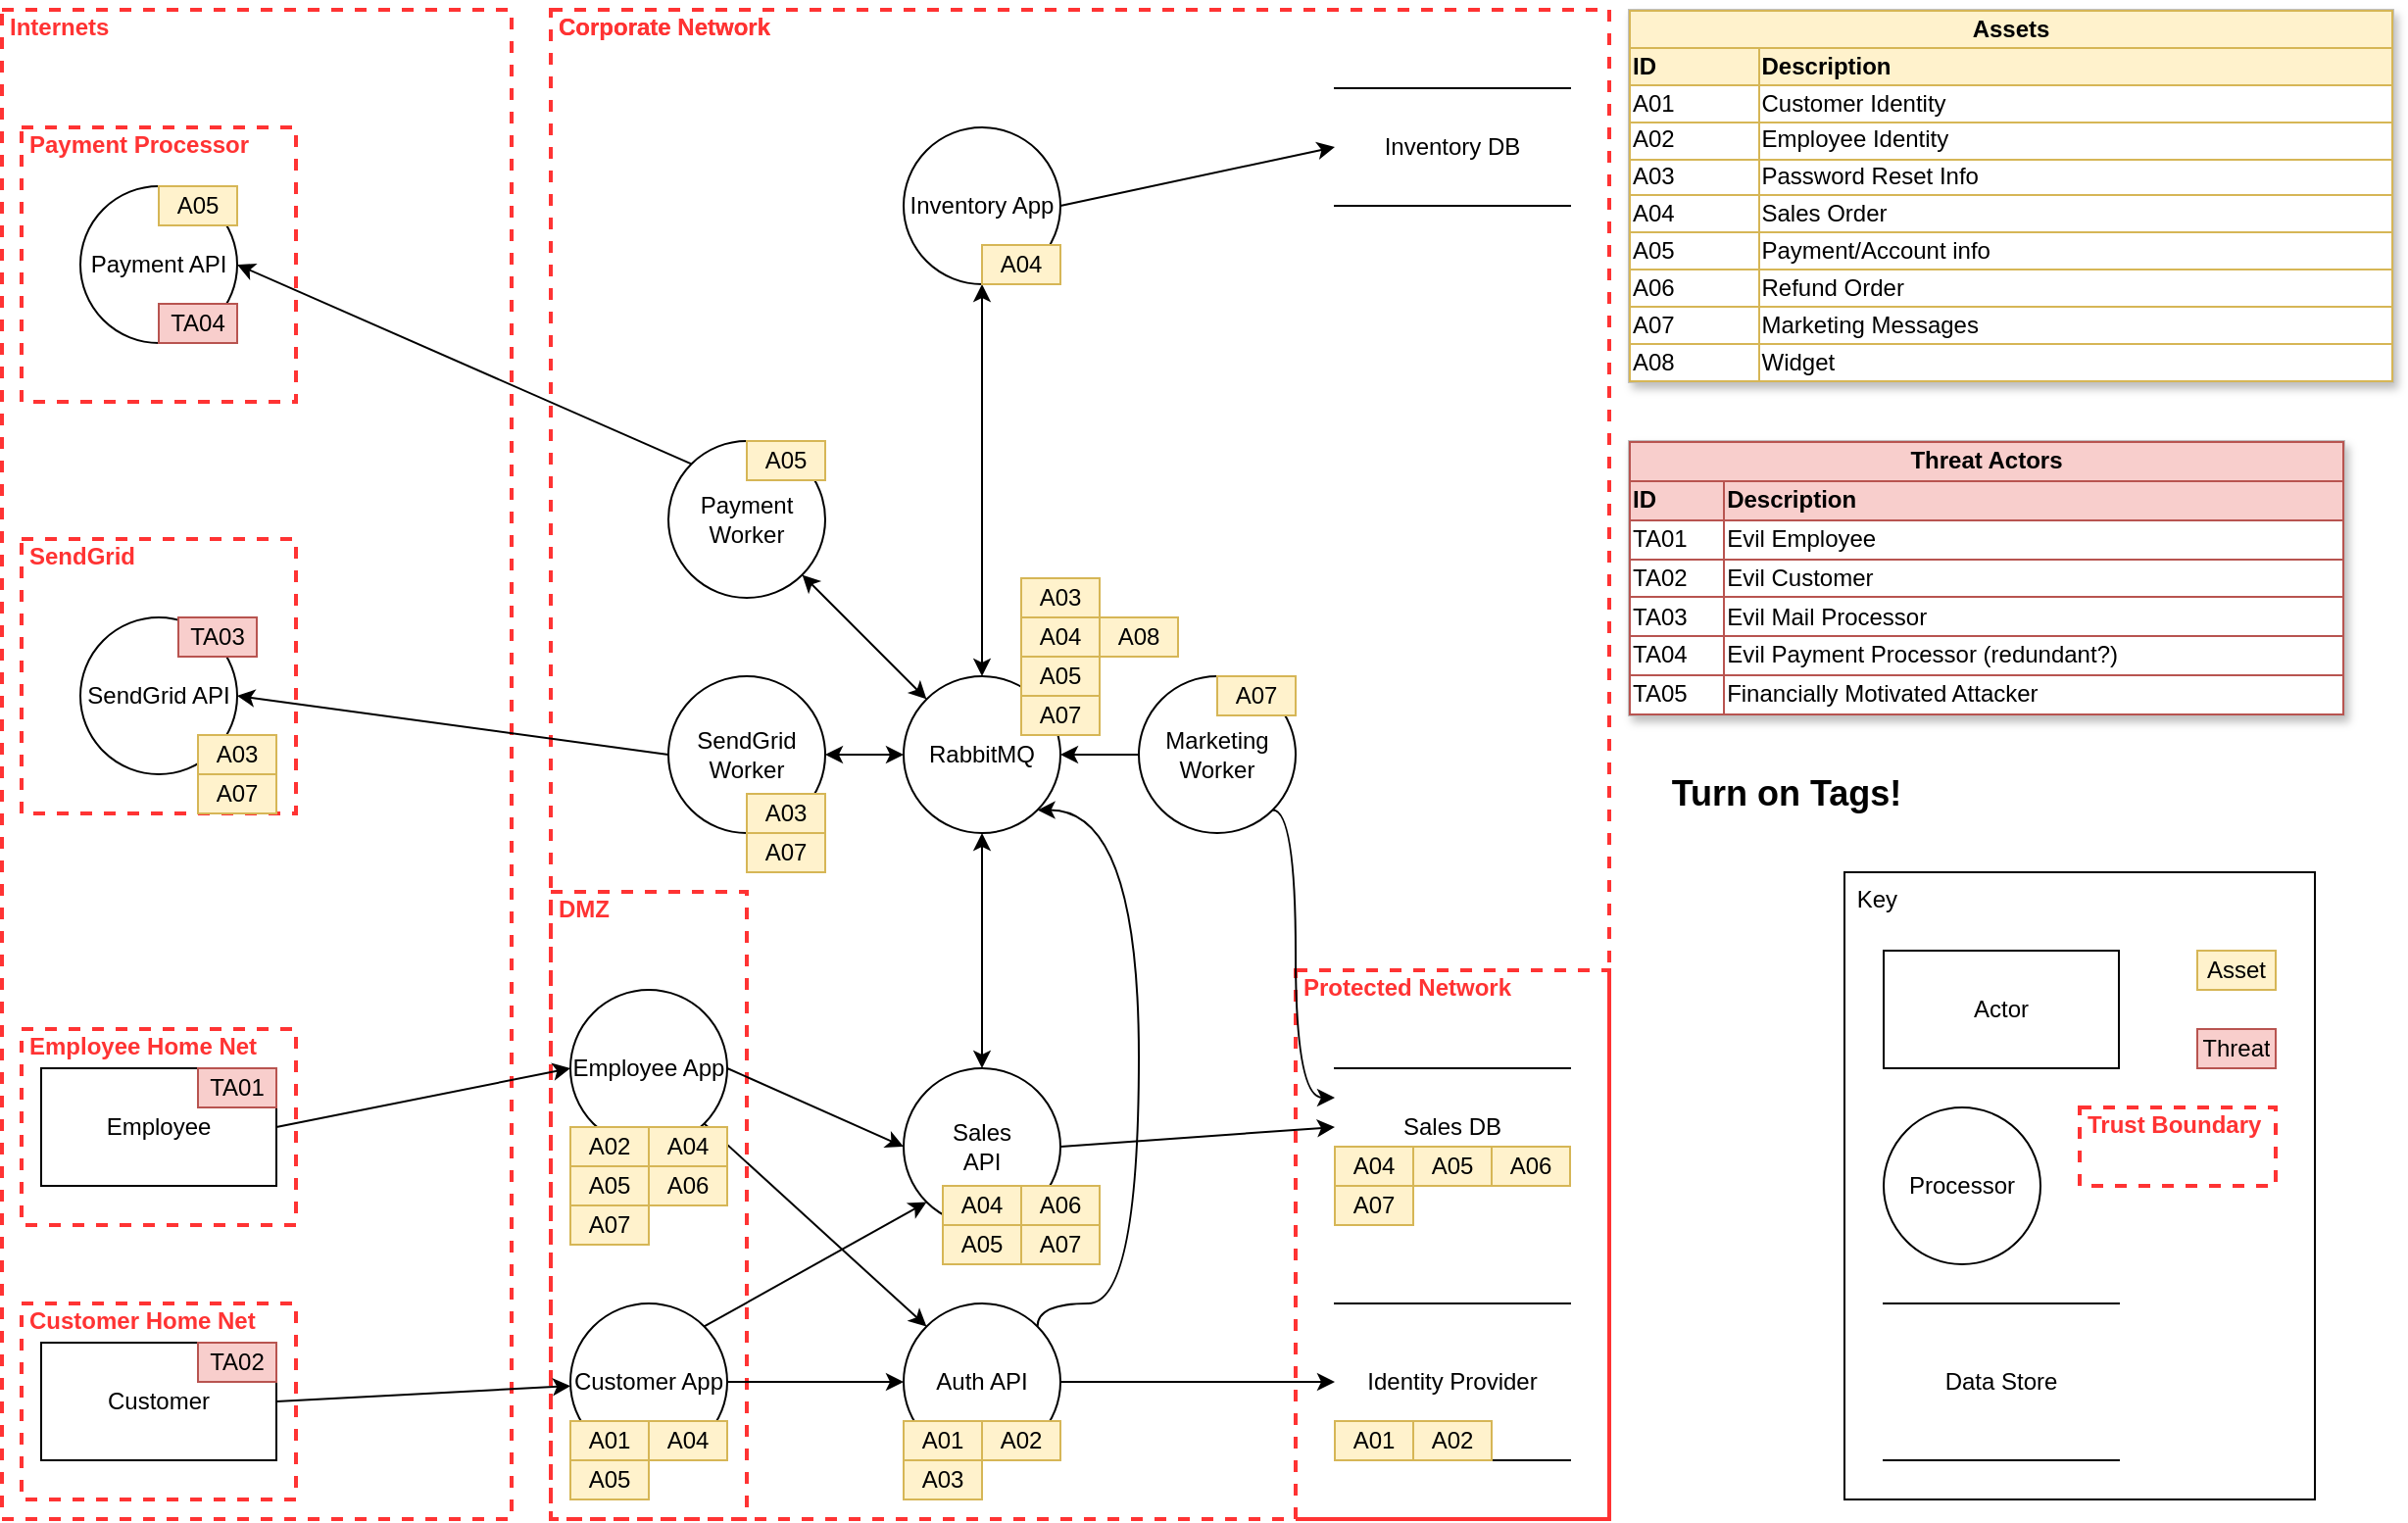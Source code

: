 <mxfile version="20.2.8" type="device" pages="2"><diagram id="2iMyHU_UjlkeTm_Hqdap" name="DataFlowDiagram"><mxGraphModel dx="813" dy="517" grid="1" gridSize="10" guides="1" tooltips="1" connect="1" arrows="1" fold="1" page="1" pageScale="1" pageWidth="1100" pageHeight="850" math="0" shadow="0"><root><mxCell id="0"/><mxCell id="1" parent="0"/><mxCell id="29FTG-y2Nx52EcI8IzxO-7" value="Key" style="verticalLabelPosition=top;verticalAlign=bottom;html=1;shape=mxgraph.basic.rect;fillColor2=none;strokeWidth=1;size=20;indent=0;fontSize=12;spacing=-21;spacingLeft=0;labelPosition=left;align=right;spacingRight=-5;" parent="1" vertex="1"><mxGeometry x="960" y="460" width="240" height="320" as="geometry"/></mxCell><mxCell id="JPh2JnvAwokljo81NZpB-60" value="Corporate Network" style="html=1;fontColor=#FF3333;fontStyle=1;align=left;verticalAlign=top;spacing=0;labelBorderColor=none;fillColor=none;dashed=1;strokeWidth=2;strokeColor=#FF3333;spacingLeft=4;spacingTop=-3;" parent="1" vertex="1"><mxGeometry x="300" y="20" width="540" height="770" as="geometry"/></mxCell><UserObject label="Corporate Network" tags="A07_Marketing" id="JPh2JnvAwokljo81NZpB-12"><mxCell style="html=1;fontColor=#FF3333;fontStyle=1;align=left;verticalAlign=top;spacing=0;labelBorderColor=none;fillColor=none;dashed=1;strokeWidth=2;strokeColor=#FF3333;spacingLeft=4;spacingTop=-3;" parent="1" vertex="1"><mxGeometry x="300" y="20" width="540" height="770" as="geometry"/></mxCell></UserObject><mxCell id="JPh2JnvAwokljo81NZpB-43" value="Protected Network" style="html=1;fontColor=#FF3333;fontStyle=1;align=left;verticalAlign=top;spacing=0;labelBorderColor=none;fillColor=none;dashed=1;strokeWidth=2;strokeColor=#FF3333;spacingLeft=4;spacingTop=-3;" parent="1" vertex="1"><mxGeometry x="680" y="510" width="160" height="280" as="geometry"/></mxCell><UserObject label="Internets" tags="" id="JPh2JnvAwokljo81NZpB-1"><mxCell style="html=1;fontColor=#FF3333;fontStyle=1;align=left;verticalAlign=top;spacing=0;labelBorderColor=none;fillColor=none;dashed=1;strokeWidth=2;strokeColor=#FF3333;spacingLeft=4;spacingTop=-3;" parent="1" vertex="1"><mxGeometry x="20" y="20" width="260" height="770" as="geometry"/></mxCell></UserObject><mxCell id="JPh2JnvAwokljo81NZpB-2" value="Customer Home Net" style="html=1;fontColor=#FF3333;fontStyle=1;align=left;verticalAlign=top;spacing=0;labelBorderColor=none;fillColor=none;dashed=1;strokeWidth=2;strokeColor=#FF3333;spacingLeft=4;spacingTop=-3;" parent="1" vertex="1"><mxGeometry x="30" y="680" width="140" height="100" as="geometry"/></mxCell><UserObject label="Customer" tags="Actors" id="JPh2JnvAwokljo81NZpB-3"><mxCell style="rounded=0;whiteSpace=wrap;html=1;" parent="1" vertex="1"><mxGeometry x="40" y="700" width="120" height="60" as="geometry"/></mxCell></UserObject><mxCell id="JPh2JnvAwokljo81NZpB-4" value="SendGrid" style="html=1;fontColor=#FF3333;fontStyle=1;align=left;verticalAlign=top;spacing=0;labelBorderColor=none;fillColor=none;dashed=1;strokeWidth=2;strokeColor=#FF3333;spacingLeft=4;spacingTop=-3;" parent="1" vertex="1"><mxGeometry x="30" y="290" width="140" height="140" as="geometry"/></mxCell><mxCell id="JPh2JnvAwokljo81NZpB-6" value="&lt;table border=&quot;1&quot; width=&quot;100%&quot; style=&quot;width: 100% ; height: 100% ; border-collapse: collapse ; border: 1px solid #d6b656&quot;&gt;&lt;tbody&gt;&lt;tr style=&quot;background-color: #fff2cc ; color: #000000 ; border: 1px solid #d6b656&quot;&gt;&lt;th align=&quot;center&quot; colspan=&quot;2&quot;&gt;Assets&lt;/th&gt;&lt;/tr&gt;&lt;tr style=&quot;background-color: #fff2cc ; color: #000000 ; border: 1px solid #d6b656&quot;&gt;&lt;th align=&quot;left&quot; style=&quot;border: 1px solid #d6b656&quot;&gt;ID&lt;/th&gt;&lt;th align=&quot;left&quot; style=&quot;border: 1px solid #d6b656&quot;&gt;Description&lt;/th&gt;&lt;/tr&gt;&lt;tr&gt;&lt;td style=&quot;border: 1px solid #d6b656&quot;&gt;A01&lt;/td&gt;&lt;td style=&quot;border: 1px solid #d6b656&quot;&gt;Customer Identity&lt;/td&gt;&lt;/tr&gt;&lt;tr&gt;&lt;td&gt;A02&lt;/td&gt;&lt;td&gt;Employee Identity&lt;/td&gt;&lt;/tr&gt;&lt;tr&gt;&lt;td&gt;A03&lt;/td&gt;&lt;td&gt;Password Reset Info&lt;/td&gt;&lt;/tr&gt;&lt;tr&gt;&lt;td&gt;A04&lt;/td&gt;&lt;td&gt;Sales Order&lt;/td&gt;&lt;/tr&gt;&lt;tr&gt;&lt;td&gt;A05&lt;/td&gt;&lt;td&gt;Payment/Account info&lt;/td&gt;&lt;/tr&gt;&lt;tr&gt;&lt;td&gt;A06&lt;/td&gt;&lt;td&gt;Refund Order&lt;br&gt;&lt;/td&gt;&lt;/tr&gt;&lt;tr&gt;&lt;td&gt;A07&lt;/td&gt;&lt;td&gt;Marketing Messages&lt;/td&gt;&lt;/tr&gt;&lt;tr&gt;&lt;td&gt;A08&lt;/td&gt;&lt;td&gt;Widget&lt;/td&gt;&lt;/tr&gt;&lt;/tbody&gt;&lt;/table&gt;" style="text;html=1;strokeColor=#c0c0c0;fillColor=#ffffff;overflow=fill;rounded=0;shadow=1;labelBackgroundColor=#ffffff;fontColor=#000000;align=left;" parent="1" vertex="1"><mxGeometry x="850" y="20" width="390" height="190" as="geometry"/></mxCell><UserObject label="SendGrid API" tags="Processors A03_PassReset A07_Marketing" id="JPh2JnvAwokljo81NZpB-7"><mxCell style="ellipse;whiteSpace=wrap;html=1;aspect=fixed;" parent="1" vertex="1"><mxGeometry x="60" y="330" width="80" height="80" as="geometry"/></mxCell></UserObject><mxCell id="JPh2JnvAwokljo81NZpB-8" value="Payment Processor" style="html=1;fontColor=#FF3333;fontStyle=1;align=left;verticalAlign=top;spacing=0;labelBorderColor=none;fillColor=none;dashed=1;strokeWidth=2;strokeColor=#FF3333;spacingLeft=4;spacingTop=-3;" parent="1" vertex="1"><mxGeometry x="30" y="80" width="140" height="140" as="geometry"/></mxCell><UserObject label="Payment API" tags="Processors A05_Payment/Account" id="JPh2JnvAwokljo81NZpB-9"><mxCell style="ellipse;whiteSpace=wrap;html=1;aspect=fixed;" parent="1" vertex="1"><mxGeometry x="60" y="110" width="80" height="80" as="geometry"/></mxCell></UserObject><mxCell id="JPh2JnvAwokljo81NZpB-10" value="Employee Home Net" style="html=1;fontColor=#FF3333;fontStyle=1;align=left;verticalAlign=top;spacing=0;labelBorderColor=none;fillColor=none;dashed=1;strokeWidth=2;strokeColor=#FF3333;spacingLeft=4;spacingTop=-3;" parent="1" vertex="1"><mxGeometry x="30" y="540" width="140" height="100" as="geometry"/></mxCell><UserObject label="Employee" tags="Actors" id="JPh2JnvAwokljo81NZpB-11"><mxCell style="rounded=0;whiteSpace=wrap;html=1;" parent="1" vertex="1"><mxGeometry x="40" y="560" width="120" height="60" as="geometry"/></mxCell></UserObject><UserObject label="" tags="Connections" id="JPh2JnvAwokljo81NZpB-53"><mxCell style="rounded=0;orthogonalLoop=1;jettySize=auto;html=1;exitX=1;exitY=0.5;exitDx=0;exitDy=0;entryX=0;entryY=0.5;entryDx=0;entryDy=0;startArrow=none;startFill=0;" parent="1" source="JPh2JnvAwokljo81NZpB-13" target="JPh2JnvAwokljo81NZpB-14" edge="1"><mxGeometry relative="1" as="geometry"/></mxCell></UserObject><UserObject label="Inventory App" tags="Processors A04_SaleOrder" id="JPh2JnvAwokljo81NZpB-13"><mxCell style="ellipse;whiteSpace=wrap;html=1;aspect=fixed;" parent="1" vertex="1"><mxGeometry x="480" y="80" width="80" height="80" as="geometry"/></mxCell></UserObject><UserObject label="Inventory DB" tags="DataStores" id="JPh2JnvAwokljo81NZpB-14"><mxCell style="shape=partialRectangle;whiteSpace=wrap;html=1;left=0;right=0;fillColor=none;" parent="1" vertex="1"><mxGeometry x="700" y="60" width="120" height="60" as="geometry"/></mxCell></UserObject><mxCell id="JPh2JnvAwokljo81NZpB-15" value="DMZ" style="html=1;fontColor=#FF3333;fontStyle=1;align=left;verticalAlign=top;spacing=0;labelBorderColor=none;fillColor=none;dashed=1;strokeWidth=2;strokeColor=#FF3333;spacingLeft=4;spacingTop=-3;" parent="1" vertex="1"><mxGeometry x="300" y="470" width="100" height="320" as="geometry"/></mxCell><UserObject label="Customer App" tags="Processors A01_CustomerID A04_SaleOrder A05_Payment/Account" id="JPh2JnvAwokljo81NZpB-16"><mxCell style="ellipse;whiteSpace=wrap;html=1;aspect=fixed;" parent="1" vertex="1"><mxGeometry x="310" y="680" width="80" height="80" as="geometry"/></mxCell></UserObject><UserObject label="Employee App" tags="Processors A04_SaleOrder A05_Payment/Account A06_Refunds A07_Marketing" id="JPh2JnvAwokljo81NZpB-17"><mxCell style="ellipse;whiteSpace=wrap;html=1;aspect=fixed;" parent="1" vertex="1"><mxGeometry x="310" y="520" width="80" height="80" as="geometry"/></mxCell></UserObject><UserObject label="" tags="Connections" id="JPh2JnvAwokljo81NZpB-49"><mxCell style="rounded=0;orthogonalLoop=1;jettySize=auto;html=1;exitX=1;exitY=0.5;exitDx=0;exitDy=0;entryX=0;entryY=0.5;entryDx=0;entryDy=0;startArrow=none;startFill=0;" parent="1" source="JPh2JnvAwokljo81NZpB-18" target="JPh2JnvAwokljo81NZpB-19" edge="1"><mxGeometry relative="1" as="geometry"/></mxCell></UserObject><UserObject label="Sales&lt;br&gt;API" tags="Processors A04_SaleOrder A05_Payment/Account A06_Refunds A07_Marketing" id="JPh2JnvAwokljo81NZpB-18"><mxCell style="ellipse;whiteSpace=wrap;html=1;aspect=fixed;" parent="1" vertex="1"><mxGeometry x="480" y="560" width="80" height="80" as="geometry"/></mxCell></UserObject><UserObject label="Sales DB" tags="DataStores A04_SaleOrder A05_Payment/Account A06_Refunds A07_Marketing" id="JPh2JnvAwokljo81NZpB-19"><mxCell style="shape=partialRectangle;whiteSpace=wrap;html=1;left=0;right=0;fillColor=none;" parent="1" vertex="1"><mxGeometry x="700" y="560" width="120" height="60" as="geometry"/></mxCell></UserObject><UserObject label="RabbitMQ" tags="Processors A03_PassReset A04_SaleOrder A05_Payment/Account A07_Marketing A08_Widget" id="JPh2JnvAwokljo81NZpB-20"><mxCell style="ellipse;whiteSpace=wrap;html=1;aspect=fixed;" parent="1" vertex="1"><mxGeometry x="480" y="360" width="80" height="80" as="geometry"/></mxCell></UserObject><UserObject label="" tags="Connections" id="JPh2JnvAwokljo81NZpB-21"><mxCell style="endArrow=classic;html=1;fontColor=#FF3333;rounded=0;exitX=1;exitY=0.5;exitDx=0;exitDy=0;entryX=0;entryY=0.5;entryDx=0;entryDy=0;" parent="1" source="JPh2JnvAwokljo81NZpB-11" target="JPh2JnvAwokljo81NZpB-17" edge="1"><mxGeometry width="50" height="50" relative="1" as="geometry"><mxPoint x="190" y="620" as="sourcePoint"/><mxPoint x="240" y="570" as="targetPoint"/></mxGeometry></mxCell></UserObject><UserObject label="" tags="Connections" id="JPh2JnvAwokljo81NZpB-22"><mxCell style="endArrow=classic;html=1;fontColor=#FF3333;rounded=0;exitX=1;exitY=0.5;exitDx=0;exitDy=0;" parent="1" source="JPh2JnvAwokljo81NZpB-3" target="JPh2JnvAwokljo81NZpB-16" edge="1"><mxGeometry width="50" height="50" relative="1" as="geometry"><mxPoint x="200" y="750" as="sourcePoint"/><mxPoint x="250" y="700" as="targetPoint"/></mxGeometry></mxCell></UserObject><UserObject label="" tags="Connections" id="JPh2JnvAwokljo81NZpB-23"><mxCell style="endArrow=classic;html=1;fontColor=#FF3333;rounded=0;exitX=1;exitY=0;exitDx=0;exitDy=0;entryX=0;entryY=1;entryDx=0;entryDy=0;" parent="1" source="JPh2JnvAwokljo81NZpB-16" target="JPh2JnvAwokljo81NZpB-18" edge="1"><mxGeometry width="50" height="50" relative="1" as="geometry"><mxPoint x="440" y="750" as="sourcePoint"/><mxPoint x="490" y="700" as="targetPoint"/></mxGeometry></mxCell></UserObject><UserObject label="" tags="Connections" id="JPh2JnvAwokljo81NZpB-24"><mxCell style="endArrow=classic;html=1;fontColor=#FF3333;rounded=0;exitX=1;exitY=0.5;exitDx=0;exitDy=0;entryX=0;entryY=0.5;entryDx=0;entryDy=0;" parent="1" source="JPh2JnvAwokljo81NZpB-17" target="JPh2JnvAwokljo81NZpB-18" edge="1"><mxGeometry width="50" height="50" relative="1" as="geometry"><mxPoint x="420" y="620" as="sourcePoint"/><mxPoint x="470" y="570" as="targetPoint"/></mxGeometry></mxCell></UserObject><mxCell id="JPh2JnvAwokljo81NZpB-26" value="TA02" style="text;html=1;strokeColor=#b85450;fillColor=#f8cecc;align=center;verticalAlign=middle;whiteSpace=wrap;overflow=hidden;" parent="1" vertex="1"><mxGeometry x="120" y="700" width="40" height="20" as="geometry"/></mxCell><UserObject label="SendGrid Worker" tags="Processors A03_PassReset A07_Marketing" id="JPh2JnvAwokljo81NZpB-27"><mxCell style="ellipse;whiteSpace=wrap;html=1;aspect=fixed;" parent="1" vertex="1"><mxGeometry x="360" y="360" width="80" height="80" as="geometry"/></mxCell></UserObject><UserObject label="Payment Worker" tags="Processors A05_Payment/Account" id="JPh2JnvAwokljo81NZpB-28"><mxCell style="ellipse;whiteSpace=wrap;html=1;aspect=fixed;" parent="1" vertex="1"><mxGeometry x="360" y="240" width="80" height="80" as="geometry"/></mxCell></UserObject><UserObject label="" tags="Connections" id="JPh2JnvAwokljo81NZpB-51"><mxCell style="edgeStyle=orthogonalEdgeStyle;rounded=0;orthogonalLoop=1;jettySize=auto;html=1;exitX=1;exitY=1;exitDx=0;exitDy=0;entryX=0;entryY=0.25;entryDx=0;entryDy=0;startArrow=none;startFill=0;curved=1;" parent="1" source="JPh2JnvAwokljo81NZpB-29" target="JPh2JnvAwokljo81NZpB-19" edge="1"><mxGeometry relative="1" as="geometry"><Array as="points"><mxPoint x="680" y="428"/><mxPoint x="680" y="575"/></Array></mxGeometry></mxCell></UserObject><UserObject label="" tags="Connections" id="JPh2JnvAwokljo81NZpB-52"><mxCell style="edgeStyle=orthogonalEdgeStyle;curved=1;rounded=0;orthogonalLoop=1;jettySize=auto;html=1;exitX=0;exitY=0.5;exitDx=0;exitDy=0;startArrow=none;startFill=0;" parent="1" source="JPh2JnvAwokljo81NZpB-29" target="JPh2JnvAwokljo81NZpB-20" edge="1"><mxGeometry relative="1" as="geometry"/></mxCell></UserObject><UserObject label="Marketing Worker" tags="Processors A07_Marketing" id="JPh2JnvAwokljo81NZpB-29"><mxCell style="ellipse;whiteSpace=wrap;html=1;aspect=fixed;" parent="1" vertex="1"><mxGeometry x="600" y="360" width="80" height="80" as="geometry"/></mxCell></UserObject><UserObject label="" tags="Connections" id="JPh2JnvAwokljo81NZpB-31"><mxCell style="endArrow=classic;startArrow=classic;html=1;fontColor=#FF3333;rounded=0;exitX=0.5;exitY=0;exitDx=0;exitDy=0;entryX=0.5;entryY=1;entryDx=0;entryDy=0;" parent="1" source="JPh2JnvAwokljo81NZpB-18" target="JPh2JnvAwokljo81NZpB-20" edge="1"><mxGeometry width="50" height="50" relative="1" as="geometry"><mxPoint x="670" y="370" as="sourcePoint"/><mxPoint x="720" y="320" as="targetPoint"/></mxGeometry></mxCell></UserObject><UserObject label="" tags="Connections" id="JPh2JnvAwokljo81NZpB-32"><mxCell style="endArrow=classic;startArrow=classic;html=1;fontColor=#FF3333;rounded=0;entryX=0;entryY=0.5;entryDx=0;entryDy=0;exitX=1;exitY=0.5;exitDx=0;exitDy=0;" parent="1" source="JPh2JnvAwokljo81NZpB-27" target="JPh2JnvAwokljo81NZpB-20" edge="1"><mxGeometry width="50" height="50" relative="1" as="geometry"><mxPoint x="650" y="360" as="sourcePoint"/><mxPoint x="700" y="310" as="targetPoint"/></mxGeometry></mxCell></UserObject><UserObject label="" tags="Connections" id="JPh2JnvAwokljo81NZpB-34"><mxCell style="endArrow=classic;startArrow=classic;html=1;fontColor=#FF3333;rounded=0;exitX=0;exitY=0;exitDx=0;exitDy=0;entryX=1;entryY=1;entryDx=0;entryDy=0;" parent="1" source="JPh2JnvAwokljo81NZpB-20" target="JPh2JnvAwokljo81NZpB-28" edge="1"><mxGeometry width="50" height="50" relative="1" as="geometry"><mxPoint x="530" y="330" as="sourcePoint"/><mxPoint x="580" y="280" as="targetPoint"/></mxGeometry></mxCell></UserObject><UserObject label="" tags="Connections" id="JPh2JnvAwokljo81NZpB-35"><mxCell style="endArrow=classic;html=1;fontColor=#FF3333;rounded=0;exitX=0;exitY=0;exitDx=0;exitDy=0;entryX=1;entryY=0.5;entryDx=0;entryDy=0;" parent="1" source="JPh2JnvAwokljo81NZpB-28" target="JPh2JnvAwokljo81NZpB-9" edge="1"><mxGeometry width="50" height="50" relative="1" as="geometry"><mxPoint x="190" y="250" as="sourcePoint"/><mxPoint x="240" y="200" as="targetPoint"/></mxGeometry></mxCell></UserObject><UserObject label="" tags="Connections" id="JPh2JnvAwokljo81NZpB-36"><mxCell style="endArrow=classic;html=1;fontColor=#FF3333;rounded=0;exitX=0;exitY=0.5;exitDx=0;exitDy=0;entryX=1;entryY=0.5;entryDx=0;entryDy=0;" parent="1" source="JPh2JnvAwokljo81NZpB-27" target="JPh2JnvAwokljo81NZpB-7" edge="1"><mxGeometry width="50" height="50" relative="1" as="geometry"><mxPoint x="220" y="350" as="sourcePoint"/><mxPoint x="270" y="300" as="targetPoint"/></mxGeometry></mxCell></UserObject><UserObject label="" tags="Connections" id="JPh2JnvAwokljo81NZpB-47"><mxCell style="edgeStyle=orthogonalEdgeStyle;rounded=0;orthogonalLoop=1;jettySize=auto;html=1;exitX=1;exitY=0.5;exitDx=0;exitDy=0;startArrow=none;startFill=0;" parent="1" source="JPh2JnvAwokljo81NZpB-37" target="JPh2JnvAwokljo81NZpB-39" edge="1"><mxGeometry relative="1" as="geometry"/></mxCell></UserObject><UserObject label="" tags="Connections" id="JPh2JnvAwokljo81NZpB-48"><mxCell style="edgeStyle=orthogonalEdgeStyle;rounded=0;orthogonalLoop=1;jettySize=auto;html=1;exitX=1;exitY=0;exitDx=0;exitDy=0;entryX=1;entryY=1;entryDx=0;entryDy=0;curved=1;" parent="1" source="JPh2JnvAwokljo81NZpB-37" target="JPh2JnvAwokljo81NZpB-20" edge="1"><mxGeometry relative="1" as="geometry"><mxPoint x="600" y="530" as="targetPoint"/><Array as="points"><mxPoint x="548" y="680"/><mxPoint x="600" y="680"/><mxPoint x="600" y="428"/></Array></mxGeometry></mxCell></UserObject><UserObject label="Auth API" tags="Processors A01_CustomerID A03_PassReset" id="JPh2JnvAwokljo81NZpB-37"><mxCell style="ellipse;whiteSpace=wrap;html=1;aspect=fixed;" parent="1" vertex="1"><mxGeometry x="480" y="680" width="80" height="80" as="geometry"/></mxCell></UserObject><UserObject label="Identity Provider" tags="DataStores A01_CustomerID" id="JPh2JnvAwokljo81NZpB-39"><mxCell style="shape=partialRectangle;whiteSpace=wrap;html=1;left=0;right=0;fillColor=none;" parent="1" vertex="1"><mxGeometry x="700" y="680" width="120" height="80" as="geometry"/></mxCell></UserObject><UserObject label="" tags="Connections" id="JPh2JnvAwokljo81NZpB-40"><mxCell style="endArrow=classic;html=1;fontColor=#FF3333;rounded=0;exitX=1;exitY=0.5;exitDx=0;exitDy=0;entryX=0;entryY=0.5;entryDx=0;entryDy=0;" parent="1" source="JPh2JnvAwokljo81NZpB-16" target="JPh2JnvAwokljo81NZpB-37" edge="1"><mxGeometry width="50" height="50" relative="1" as="geometry"><mxPoint x="420" y="760" as="sourcePoint"/><mxPoint x="470" y="710" as="targetPoint"/></mxGeometry></mxCell></UserObject><UserObject label="" tags="Connections" id="JPh2JnvAwokljo81NZpB-42"><mxCell style="endArrow=classic;html=1;fontColor=#FF3333;rounded=0;exitX=1;exitY=1;exitDx=0;exitDy=0;entryX=0;entryY=0;entryDx=0;entryDy=0;" parent="1" source="JPh2JnvAwokljo81NZpB-17" target="JPh2JnvAwokljo81NZpB-37" edge="1"><mxGeometry width="50" height="50" relative="1" as="geometry"><mxPoint x="400" y="730" as="sourcePoint"/><mxPoint x="490" y="730" as="targetPoint"/></mxGeometry></mxCell></UserObject><UserObject label="" tags="Connections" id="JPh2JnvAwokljo81NZpB-44"><mxCell style="endArrow=classic;startArrow=classic;html=1;fontColor=#FF3333;rounded=0;entryX=0.5;entryY=1;entryDx=0;entryDy=0;" parent="1" source="JPh2JnvAwokljo81NZpB-20" target="JPh2JnvAwokljo81NZpB-13" edge="1"><mxGeometry width="50" height="50" relative="1" as="geometry"><mxPoint x="500" y="260" as="sourcePoint"/><mxPoint x="550" y="210" as="targetPoint"/></mxGeometry></mxCell></UserObject><UserObject label="A01" tags="A01_CustomerID" id="JPh2JnvAwokljo81NZpB-92"><mxCell style="text;html=1;strokeColor=#d6b656;fillColor=#fff2cc;align=center;verticalAlign=middle;whiteSpace=wrap;overflow=hidden;" parent="1" vertex="1"><mxGeometry x="310" y="740" width="40" height="20" as="geometry"/></mxCell></UserObject><UserObject label="A01" tags="A01_CustomerID" id="JPh2JnvAwokljo81NZpB-93"><mxCell style="text;html=1;strokeColor=#d6b656;fillColor=#fff2cc;align=center;verticalAlign=middle;whiteSpace=wrap;overflow=hidden;" parent="1" vertex="1"><mxGeometry x="480" y="740" width="40" height="20" as="geometry"/></mxCell></UserObject><UserObject label="A01" tags="A01_CustomerID" id="JPh2JnvAwokljo81NZpB-94"><mxCell style="text;html=1;strokeColor=#d6b656;fillColor=#fff2cc;align=center;verticalAlign=middle;whiteSpace=wrap;overflow=hidden;" parent="1" vertex="1"><mxGeometry x="700" y="740" width="40" height="20" as="geometry"/></mxCell></UserObject><UserObject label="A02" tags="A02_EmployeeID" id="JPh2JnvAwokljo81NZpB-95"><mxCell style="text;html=1;strokeColor=#d6b656;fillColor=#fff2cc;align=center;verticalAlign=middle;whiteSpace=wrap;overflow=hidden;" parent="1" vertex="1"><mxGeometry x="310" y="590" width="40" height="20" as="geometry"/></mxCell></UserObject><UserObject label="A02" tags="A02_EmployeeID" id="JPh2JnvAwokljo81NZpB-96"><mxCell style="text;html=1;strokeColor=#d6b656;fillColor=#fff2cc;align=center;verticalAlign=middle;whiteSpace=wrap;overflow=hidden;" parent="1" vertex="1"><mxGeometry x="520" y="740" width="40" height="20" as="geometry"/></mxCell></UserObject><UserObject label="A02" tags="A02_EmployeeID" id="JPh2JnvAwokljo81NZpB-97"><mxCell style="text;html=1;strokeColor=#d6b656;fillColor=#fff2cc;align=center;verticalAlign=middle;whiteSpace=wrap;overflow=hidden;" parent="1" vertex="1"><mxGeometry x="740" y="740" width="40" height="20" as="geometry"/></mxCell></UserObject><UserObject label="A03" tags="A03_PassReset" id="JPh2JnvAwokljo81NZpB-99"><mxCell style="text;html=1;strokeColor=#d6b656;fillColor=#fff2cc;align=center;verticalAlign=middle;whiteSpace=wrap;overflow=hidden;" parent="1" vertex="1"><mxGeometry x="480" y="760" width="40" height="20" as="geometry"/></mxCell></UserObject><UserObject label="A03" tags="A03_PassReset" id="JPh2JnvAwokljo81NZpB-101"><mxCell style="text;html=1;strokeColor=#d6b656;fillColor=#fff2cc;align=center;verticalAlign=middle;whiteSpace=wrap;overflow=hidden;" parent="1" vertex="1"><mxGeometry x="540" y="310" width="40" height="20" as="geometry"/></mxCell></UserObject><UserObject label="A03" tags="A03_PassReset" id="JPh2JnvAwokljo81NZpB-102"><mxCell style="text;html=1;strokeColor=#d6b656;fillColor=#fff2cc;align=center;verticalAlign=middle;whiteSpace=wrap;overflow=hidden;" parent="1" vertex="1"><mxGeometry x="400" y="420" width="40" height="20" as="geometry"/></mxCell></UserObject><UserObject label="A03" tags="A03_PassReset" id="JPh2JnvAwokljo81NZpB-103"><mxCell style="text;html=1;strokeColor=#d6b656;fillColor=#fff2cc;align=center;verticalAlign=middle;whiteSpace=wrap;overflow=hidden;" parent="1" vertex="1"><mxGeometry x="120" y="390" width="40" height="20" as="geometry"/></mxCell></UserObject><UserObject label="A04" tags="A04_SaleOrder" id="JPh2JnvAwokljo81NZpB-104"><mxCell style="text;html=1;strokeColor=#d6b656;fillColor=#fff2cc;align=center;verticalAlign=middle;whiteSpace=wrap;overflow=hidden;" parent="1" vertex="1"><mxGeometry x="350" y="590" width="40" height="20" as="geometry"/></mxCell></UserObject><UserObject label="A04" tags="A04_SaleOrder" id="JPh2JnvAwokljo81NZpB-105"><mxCell style="text;html=1;strokeColor=#d6b656;fillColor=#fff2cc;align=center;verticalAlign=middle;whiteSpace=wrap;overflow=hidden;" parent="1" vertex="1"><mxGeometry x="350" y="740" width="40" height="20" as="geometry"/></mxCell></UserObject><UserObject label="A04" tags="A04_SaleOrder" id="JPh2JnvAwokljo81NZpB-106"><mxCell style="text;html=1;strokeColor=#d6b656;fillColor=#fff2cc;align=center;verticalAlign=middle;whiteSpace=wrap;overflow=hidden;" parent="1" vertex="1"><mxGeometry x="500" y="620" width="40" height="20" as="geometry"/></mxCell></UserObject><UserObject label="A04" tags="A04_SaleOrder" id="JPh2JnvAwokljo81NZpB-107"><mxCell style="text;html=1;strokeColor=#d6b656;fillColor=#fff2cc;align=center;verticalAlign=middle;whiteSpace=wrap;overflow=hidden;" parent="1" vertex="1"><mxGeometry x="700" y="600" width="40" height="20" as="geometry"/></mxCell></UserObject><UserObject label="A04" tags="A04_SaleOrder" id="JPh2JnvAwokljo81NZpB-108"><mxCell style="text;html=1;strokeColor=#d6b656;fillColor=#fff2cc;align=center;verticalAlign=middle;whiteSpace=wrap;overflow=hidden;" parent="1" vertex="1"><mxGeometry x="540" y="330" width="40" height="20" as="geometry"/></mxCell></UserObject><UserObject label="A04" tags="A04_SaleOrder" id="JPh2JnvAwokljo81NZpB-110"><mxCell style="text;html=1;strokeColor=#d6b656;fillColor=#fff2cc;align=center;verticalAlign=middle;whiteSpace=wrap;overflow=hidden;" parent="1" vertex="1"><mxGeometry x="520" y="140" width="40" height="20" as="geometry"/></mxCell></UserObject><UserObject label="A05" tags="A05_Payment/Account" id="JPh2JnvAwokljo81NZpB-111"><mxCell style="text;html=1;strokeColor=#d6b656;fillColor=#fff2cc;align=center;verticalAlign=middle;whiteSpace=wrap;overflow=hidden;" parent="1" vertex="1"><mxGeometry x="310" y="760" width="40" height="20" as="geometry"/></mxCell></UserObject><UserObject label="A05" tags="A05_Payment/Account" id="JPh2JnvAwokljo81NZpB-112"><mxCell style="text;html=1;strokeColor=#d6b656;fillColor=#fff2cc;align=center;verticalAlign=middle;whiteSpace=wrap;overflow=hidden;" parent="1" vertex="1"><mxGeometry x="310" y="610" width="40" height="20" as="geometry"/></mxCell></UserObject><UserObject label="A05" tags="A05_Payment/Account" id="JPh2JnvAwokljo81NZpB-113"><mxCell style="text;html=1;strokeColor=#d6b656;fillColor=#fff2cc;align=center;verticalAlign=middle;whiteSpace=wrap;overflow=hidden;" parent="1" vertex="1"><mxGeometry x="500" y="640" width="40" height="20" as="geometry"/></mxCell></UserObject><UserObject label="A05" tags="A05_Payment/Account" id="JPh2JnvAwokljo81NZpB-114"><mxCell style="text;html=1;strokeColor=#d6b656;fillColor=#fff2cc;align=center;verticalAlign=middle;whiteSpace=wrap;overflow=hidden;" parent="1" vertex="1"><mxGeometry x="740" y="600" width="40" height="20" as="geometry"/></mxCell></UserObject><UserObject label="A05" tags="A05_Payment/Account" id="JPh2JnvAwokljo81NZpB-115"><mxCell style="text;html=1;strokeColor=#d6b656;fillColor=#fff2cc;align=center;verticalAlign=middle;whiteSpace=wrap;overflow=hidden;" parent="1" vertex="1"><mxGeometry x="540" y="350" width="40" height="20" as="geometry"/></mxCell></UserObject><UserObject label="A05" tags="A05_Payment/Account" id="JPh2JnvAwokljo81NZpB-116"><mxCell style="text;html=1;strokeColor=#d6b656;fillColor=#fff2cc;align=center;verticalAlign=middle;whiteSpace=wrap;overflow=hidden;" parent="1" vertex="1"><mxGeometry x="400" y="240" width="40" height="20" as="geometry"/></mxCell></UserObject><UserObject label="A05" tags="A05_Payment/Account" id="JPh2JnvAwokljo81NZpB-117"><mxCell style="text;html=1;strokeColor=#d6b656;fillColor=#fff2cc;align=center;verticalAlign=middle;whiteSpace=wrap;overflow=hidden;" parent="1" vertex="1"><mxGeometry x="100" y="110" width="40" height="20" as="geometry"/></mxCell></UserObject><UserObject label="A06" tags="A06_Refunds" id="JPh2JnvAwokljo81NZpB-118"><mxCell style="text;html=1;strokeColor=#d6b656;fillColor=#fff2cc;align=center;verticalAlign=middle;whiteSpace=wrap;overflow=hidden;" parent="1" vertex="1"><mxGeometry x="350" y="610" width="40" height="20" as="geometry"/></mxCell></UserObject><UserObject label="A06" tags="A06_Refunds" id="JPh2JnvAwokljo81NZpB-120"><mxCell style="text;html=1;strokeColor=#d6b656;fillColor=#fff2cc;align=center;verticalAlign=middle;whiteSpace=wrap;overflow=hidden;" parent="1" vertex="1"><mxGeometry x="540" y="620" width="40" height="20" as="geometry"/></mxCell></UserObject><UserObject label="A06" tags="A06_Refunds" id="JPh2JnvAwokljo81NZpB-121"><mxCell style="text;html=1;strokeColor=#d6b656;fillColor=#fff2cc;align=center;verticalAlign=middle;whiteSpace=wrap;overflow=hidden;" parent="1" vertex="1"><mxGeometry x="780" y="600" width="40" height="20" as="geometry"/></mxCell></UserObject><mxCell id="JPh2JnvAwokljo81NZpB-123" value="&lt;table border=&quot;1&quot; width=&quot;100%&quot; style=&quot;width: 100% ; height: 100% ; border-collapse: collapse ; border: 1px solid #b85450&quot;&gt;&lt;tbody&gt;&lt;tr style=&quot;background-color: #f8cecc ; color: #000000 ; border: 1px solid #b85450&quot;&gt;&lt;th align=&quot;center&quot; colspan=&quot;2&quot;&gt;Threat Actors&lt;/th&gt;&lt;/tr&gt;&lt;tr style=&quot;background-color: #f8cecc ; color: #000000 ; border: 1px solid #b85450&quot;&gt;&lt;th align=&quot;left&quot; style=&quot;border: 1px solid #b85450&quot;&gt;ID&lt;/th&gt;&lt;th align=&quot;left&quot; style=&quot;border: 1px solid #b85450&quot;&gt;Description&lt;/th&gt;&lt;/tr&gt;&lt;tr&gt;&lt;td style=&quot;border: 1px solid #b85450&quot;&gt;TA01&lt;/td&gt;&lt;td style=&quot;border: 1px solid #b85450&quot;&gt;Evil Employee&lt;/td&gt;&lt;/tr&gt;&lt;tr&gt;&lt;td&gt;TA02&lt;/td&gt;&lt;td&gt;Evil Customer&lt;/td&gt;&lt;/tr&gt;&lt;tr&gt;&lt;td&gt;TA03&lt;/td&gt;&lt;td&gt;Evil Mail Processor&lt;/td&gt;&lt;/tr&gt;&lt;tr&gt;&lt;td&gt;TA04&lt;/td&gt;&lt;td&gt;Evil Payment Processor (redundant?)&lt;/td&gt;&lt;/tr&gt;&lt;tr&gt;&lt;td&gt;TA05&lt;/td&gt;&lt;td&gt;Financially Motivated Attacker&lt;/td&gt;&lt;/tr&gt;&lt;/tbody&gt;&lt;/table&gt;" style="text;html=1;strokeColor=#c0c0c0;fillColor=#ffffff;overflow=fill;rounded=0;shadow=1;labelBackgroundColor=#ffffff;fontColor=#000000;align=left;" parent="1" vertex="1"><mxGeometry x="850" y="240" width="365" height="140" as="geometry"/></mxCell><mxCell id="JPh2JnvAwokljo81NZpB-124" value="TA01" style="text;html=1;strokeColor=#b85450;fillColor=#f8cecc;align=center;verticalAlign=middle;whiteSpace=wrap;overflow=hidden;" parent="1" vertex="1"><mxGeometry x="120" y="560" width="40" height="20" as="geometry"/></mxCell><mxCell id="JPh2JnvAwokljo81NZpB-125" value="TA03" style="text;html=1;strokeColor=#b85450;fillColor=#f8cecc;align=center;verticalAlign=middle;whiteSpace=wrap;overflow=hidden;" parent="1" vertex="1"><mxGeometry x="110" y="330" width="40" height="20" as="geometry"/></mxCell><mxCell id="JPh2JnvAwokljo81NZpB-126" value="TA04" style="text;html=1;strokeColor=#b85450;fillColor=#f8cecc;align=center;verticalAlign=middle;whiteSpace=wrap;overflow=hidden;" parent="1" vertex="1"><mxGeometry x="100" y="170" width="40" height="20" as="geometry"/></mxCell><UserObject label="A07" tags="A07_Marketing" id="hdCPYVEaLJ75fknF5GJL-1"><mxCell style="text;html=1;strokeColor=#d6b656;fillColor=#fff2cc;align=center;verticalAlign=middle;whiteSpace=wrap;overflow=hidden;fontSize=12;" parent="1" vertex="1"><mxGeometry x="310" y="630" width="40" height="20" as="geometry"/></mxCell></UserObject><UserObject label="A07" tags="A07_Marketing" id="hdCPYVEaLJ75fknF5GJL-2"><mxCell style="text;html=1;strokeColor=#d6b656;fillColor=#fff2cc;align=center;verticalAlign=middle;whiteSpace=wrap;overflow=hidden;fontSize=12;" parent="1" vertex="1"><mxGeometry x="540" y="640" width="40" height="20" as="geometry"/></mxCell></UserObject><UserObject label="A07" tags="A07_Marketing" id="hdCPYVEaLJ75fknF5GJL-3"><mxCell style="text;html=1;strokeColor=#d6b656;fillColor=#fff2cc;align=center;verticalAlign=middle;whiteSpace=wrap;overflow=hidden;fontSize=12;" parent="1" vertex="1"><mxGeometry x="700" y="620" width="40" height="20" as="geometry"/></mxCell></UserObject><UserObject label="A07" tags="A07_Marketing" id="hdCPYVEaLJ75fknF5GJL-4"><mxCell style="text;html=1;strokeColor=#d6b656;fillColor=#fff2cc;align=center;verticalAlign=middle;whiteSpace=wrap;overflow=hidden;fontSize=12;" parent="1" vertex="1"><mxGeometry x="640" y="360" width="40" height="20" as="geometry"/></mxCell></UserObject><UserObject label="A07" tags="A07_Marketing" id="hdCPYVEaLJ75fknF5GJL-5"><mxCell style="text;html=1;strokeColor=#d6b656;fillColor=#fff2cc;align=center;verticalAlign=middle;whiteSpace=wrap;overflow=hidden;fontSize=12;" parent="1" vertex="1"><mxGeometry x="540" y="370" width="40" height="20" as="geometry"/></mxCell></UserObject><UserObject label="A07" tags="A07_Marketing" id="hdCPYVEaLJ75fknF5GJL-6"><mxCell style="text;html=1;strokeColor=#d6b656;fillColor=#fff2cc;align=center;verticalAlign=middle;whiteSpace=wrap;overflow=hidden;fontSize=12;" parent="1" vertex="1"><mxGeometry x="400" y="440" width="40" height="20" as="geometry"/></mxCell></UserObject><UserObject label="A07" tags="A07_Marketing" id="hdCPYVEaLJ75fknF5GJL-7"><mxCell style="text;html=1;strokeColor=#d6b656;fillColor=#fff2cc;align=center;verticalAlign=middle;whiteSpace=wrap;overflow=hidden;fontSize=12;" parent="1" vertex="1"><mxGeometry x="120" y="410" width="40" height="20" as="geometry"/></mxCell></UserObject><mxCell id="29FTG-y2Nx52EcI8IzxO-1" value="Actor" style="rounded=0;whiteSpace=wrap;html=1;fontSize=12;" parent="1" vertex="1"><mxGeometry x="980" y="500" width="120" height="60" as="geometry"/></mxCell><mxCell id="29FTG-y2Nx52EcI8IzxO-2" value="Processor" style="ellipse;whiteSpace=wrap;html=1;aspect=fixed;fontSize=12;" parent="1" vertex="1"><mxGeometry x="980" y="580" width="80" height="80" as="geometry"/></mxCell><mxCell id="29FTG-y2Nx52EcI8IzxO-3" value="Data Store" style="shape=partialRectangle;whiteSpace=wrap;html=1;left=0;right=0;fillColor=none;fontSize=12;" parent="1" vertex="1"><mxGeometry x="980" y="680" width="120" height="80" as="geometry"/></mxCell><mxCell id="29FTG-y2Nx52EcI8IzxO-4" value="Asset" style="text;html=1;strokeColor=#d6b656;fillColor=#fff2cc;align=center;verticalAlign=middle;whiteSpace=wrap;overflow=hidden;fontSize=12;" parent="1" vertex="1"><mxGeometry x="1140" y="500" width="40" height="20" as="geometry"/></mxCell><mxCell id="29FTG-y2Nx52EcI8IzxO-5" value="Threat" style="text;html=1;strokeColor=#b85450;fillColor=#f8cecc;align=center;verticalAlign=middle;whiteSpace=wrap;overflow=hidden;fontSize=12;" parent="1" vertex="1"><mxGeometry x="1140" y="540" width="40" height="20" as="geometry"/></mxCell><mxCell id="29FTG-y2Nx52EcI8IzxO-6" value="Trust Boundary" style="html=1;fontColor=#FF3333;fontStyle=1;align=left;verticalAlign=top;spacing=0;labelBorderColor=none;fillColor=none;dashed=1;strokeWidth=2;strokeColor=#FF3333;spacingLeft=4;spacingTop=-3;fontSize=12;" parent="1" vertex="1"><mxGeometry x="1080" y="580" width="100" height="40" as="geometry"/></mxCell><mxCell id="eknaQAjdSuQBCnI-I7V_-1" value="&lt;font style=&quot;font-size: 18px;&quot;&gt;&lt;b&gt;Turn on Tags!&lt;/b&gt;&lt;/font&gt;" style="text;html=1;align=center;verticalAlign=middle;resizable=0;points=[];autosize=1;strokeColor=none;fillColor=none;" parent="1" vertex="1"><mxGeometry x="860" y="400" width="140" height="40" as="geometry"/></mxCell><UserObject label="A08" tags="A08_Widget" id="US3L2ed6utyVcHKhHvbS-1"><mxCell style="text;html=1;strokeColor=#d6b656;fillColor=#fff2cc;align=center;verticalAlign=middle;whiteSpace=wrap;overflow=hidden;" vertex="1" parent="1"><mxGeometry x="580" y="330" width="40" height="20" as="geometry"/></mxCell></UserObject></root></mxGraphModel></diagram><diagram id="NpEg2AtSbfQAtqSkPeGr" name="Attack Tree"><mxGraphModel dx="1422" dy="905" grid="1" gridSize="10" guides="1" tooltips="1" connect="1" arrows="1" fold="1" page="1" pageScale="1" pageWidth="1100" pageHeight="850" math="0" shadow="0"><root><mxCell id="0"/><mxCell id="1" parent="0"/><mxCell id="E1WJzHSz2RduRyTWpdUt-5" style="edgeStyle=none;rounded=0;orthogonalLoop=1;jettySize=auto;html=1;exitX=0.5;exitY=1;exitDx=0;exitDy=0;entryX=0.5;entryY=0;entryDx=0;entryDy=0;startArrow=none;startFill=0;" parent="1" source="YMocrRoHTZ3l24OWi3Bj-1" target="E1WJzHSz2RduRyTWpdUt-4" edge="1"><mxGeometry relative="1" as="geometry"/></mxCell><mxCell id="YMocrRoHTZ3l24OWi3Bj-1" value="Transfer Money" style="rounded=0;whiteSpace=wrap;html=1;fillColor=#f5f5f5;strokeColor=#666666;fontFamily=Helvetica;fontSize=12;fontColor=#333333;align=center;" parent="1" vertex="1"><mxGeometry x="40" y="160" width="120" height="80" as="geometry"/></mxCell><mxCell id="cYrtcXttmGn0iyyKoyQW-2" style="edgeStyle=none;rounded=0;orthogonalLoop=1;jettySize=auto;html=1;exitX=0.5;exitY=1;exitDx=0;exitDy=0;startArrow=none;startFill=0;entryX=0.5;entryY=0;entryDx=0;entryDy=0;" parent="1" source="YMocrRoHTZ3l24OWi3Bj-2" target="YMocrRoHTZ3l24OWi3Bj-1" edge="1"><mxGeometry relative="1" as="geometry"/></mxCell><mxCell id="4l_Wq41Alzwu_KKuseIT-6" style="rounded=0;orthogonalLoop=1;jettySize=auto;html=1;exitX=0.5;exitY=1;exitDx=0;exitDy=0;entryX=1;entryY=0.5;entryDx=0;entryDy=0;startArrow=none;startFill=0;entryPerimeter=0;" parent="1" source="YMocrRoHTZ3l24OWi3Bj-2" target="4l_Wq41Alzwu_KKuseIT-1" edge="1"><mxGeometry relative="1" as="geometry"/></mxCell><mxCell id="VTE7V-G5AEB9GaMM7euz-4" style="edgeStyle=none;rounded=0;orthogonalLoop=1;jettySize=auto;html=1;exitX=0.5;exitY=1;exitDx=0;exitDy=0;entryX=1;entryY=0.5;entryDx=0;entryDy=0;entryPerimeter=0;fontSize=12;startArrow=none;startFill=0;" parent="1" source="YMocrRoHTZ3l24OWi3Bj-2" target="oc9h8MyUxxlRyrupRxwi-1" edge="1"><mxGeometry relative="1" as="geometry"/></mxCell><mxCell id="VTE7V-G5AEB9GaMM7euz-13" style="rounded=0;orthogonalLoop=1;jettySize=auto;html=1;exitX=0.5;exitY=1;exitDx=0;exitDy=0;entryX=0.5;entryY=0;entryDx=0;entryDy=0;fontSize=12;startArrow=none;startFill=0;" parent="1" source="YMocrRoHTZ3l24OWi3Bj-2" target="VTE7V-G5AEB9GaMM7euz-9" edge="1"><mxGeometry relative="1" as="geometry"/></mxCell><mxCell id="YMocrRoHTZ3l24OWi3Bj-2" value="TA01 - Evil Employee&lt;br&gt;TA05 - $ Motivated" style="text;html=1;strokeColor=#b85450;fillColor=#f8cecc;align=center;verticalAlign=middle;whiteSpace=wrap;overflow=hidden;" parent="1" vertex="1"><mxGeometry x="480" y="40" width="120" height="40" as="geometry"/></mxCell><mxCell id="E1WJzHSz2RduRyTWpdUt-6" style="edgeStyle=none;rounded=0;orthogonalLoop=1;jettySize=auto;html=1;entryX=0.5;entryY=0;entryDx=0;entryDy=0;startArrow=none;startFill=0;exitX=0.5;exitY=1;exitDx=0;exitDy=0;" parent="1" source="E1WJzHSz2RduRyTWpdUt-4" target="E1WJzHSz2RduRyTWpdUt-2" edge="1"><mxGeometry relative="1" as="geometry"><mxPoint x="130" y="370" as="sourcePoint"/></mxGeometry></mxCell><mxCell id="E1WJzHSz2RduRyTWpdUt-1" value="Identify large sale, then issue refund" style="rounded=0;whiteSpace=wrap;html=1;fillColor=#f5f5f5;strokeColor=#666666;" parent="1" vertex="1"><mxGeometry x="40" y="510" width="120" height="80" as="geometry"/></mxCell><mxCell id="E1WJzHSz2RduRyTWpdUt-8" style="edgeStyle=none;rounded=0;orthogonalLoop=1;jettySize=auto;html=1;exitX=0.5;exitY=1;exitDx=0;exitDy=0;startArrow=none;startFill=0;" parent="1" source="E1WJzHSz2RduRyTWpdUt-2" target="E1WJzHSz2RduRyTWpdUt-1" edge="1"><mxGeometry relative="1" as="geometry"><mxPoint x="140" y="500" as="targetPoint"/></mxGeometry></mxCell><mxCell id="E1WJzHSz2RduRyTWpdUt-2" value="Update customer financial account info" style="rounded=0;whiteSpace=wrap;html=1;fillColor=#f5f5f5;strokeColor=#666666;" parent="1" vertex="1"><mxGeometry x="40" y="400" width="120" height="80" as="geometry"/></mxCell><mxCell id="oc9h8MyUxxlRyrupRxwi-2" style="edgeStyle=elbowEdgeStyle;rounded=0;orthogonalLoop=1;jettySize=auto;html=1;entryX=0;entryY=0.5;entryDx=0;entryDy=0;entryPerimeter=0;fontSize=12;startArrow=none;startFill=0;exitX=0;exitY=1;exitDx=0;exitDy=0;" parent="1" source="E1WJzHSz2RduRyTWpdUt-1" target="4l_Wq41Alzwu_KKuseIT-13" edge="1"><mxGeometry relative="1" as="geometry"><Array as="points"><mxPoint x="40" y="630"/></Array><mxPoint x="20" y="610" as="sourcePoint"/></mxGeometry></mxCell><mxCell id="oc9h8MyUxxlRyrupRxwi-3" style="edgeStyle=elbowEdgeStyle;rounded=0;orthogonalLoop=1;jettySize=auto;html=1;entryX=0;entryY=0.5;entryDx=0;entryDy=0;entryPerimeter=0;fontSize=12;startArrow=none;startFill=0;exitX=0;exitY=1;exitDx=0;exitDy=0;" parent="1" source="E1WJzHSz2RduRyTWpdUt-1" target="4l_Wq41Alzwu_KKuseIT-14" edge="1"><mxGeometry relative="1" as="geometry"><Array as="points"><mxPoint x="40" y="680"/></Array><mxPoint x="20" y="620" as="sourcePoint"/></mxGeometry></mxCell><mxCell id="E1WJzHSz2RduRyTWpdUt-4" value="Intercept refund" style="rounded=0;whiteSpace=wrap;html=1;fillColor=#f5f5f5;strokeColor=#666666;" parent="1" vertex="1"><mxGeometry x="40" y="280" width="120" height="80" as="geometry"/></mxCell><mxCell id="4l_Wq41Alzwu_KKuseIT-7" style="edgeStyle=none;rounded=0;orthogonalLoop=1;jettySize=auto;html=1;exitX=0.25;exitY=0.5;exitDx=0;exitDy=0;entryX=0.5;entryY=0;entryDx=0;entryDy=0;startArrow=none;startFill=0;exitPerimeter=0;" parent="1" source="4l_Wq41Alzwu_KKuseIT-1" target="4l_Wq41Alzwu_KKuseIT-2" edge="1"><mxGeometry relative="1" as="geometry"/></mxCell><mxCell id="4l_Wq41Alzwu_KKuseIT-19" style="edgeStyle=none;rounded=0;orthogonalLoop=1;jettySize=auto;html=1;exitX=0.25;exitY=0.5;exitDx=0;exitDy=0;entryX=0.5;entryY=0;entryDx=0;entryDy=0;fontSize=12;startArrow=none;startFill=0;exitPerimeter=0;" parent="1" source="4l_Wq41Alzwu_KKuseIT-1" target="4l_Wq41Alzwu_KKuseIT-8" edge="1"><mxGeometry relative="1" as="geometry"/></mxCell><mxCell id="4l_Wq41Alzwu_KKuseIT-23" style="edgeStyle=none;rounded=0;orthogonalLoop=1;jettySize=auto;html=1;exitX=0.25;exitY=0.5;exitDx=0;exitDy=0;exitPerimeter=0;entryX=0.5;entryY=0;entryDx=0;entryDy=0;fontSize=12;startArrow=none;startFill=0;" parent="1" source="4l_Wq41Alzwu_KKuseIT-1" target="4l_Wq41Alzwu_KKuseIT-15" edge="1"><mxGeometry relative="1" as="geometry"/></mxCell><mxCell id="4l_Wq41Alzwu_KKuseIT-1" value="Steal Customer Financial Data" style="shape=xor;whiteSpace=wrap;html=1;fillColor=#f5f5f5;strokeColor=#666666;direction=north;fontFamily=Helvetica;fontSize=12;fontColor=default;align=center;" parent="1" vertex="1"><mxGeometry x="340" y="160" width="120" height="80" as="geometry"/></mxCell><mxCell id="4l_Wq41Alzwu_KKuseIT-5" style="edgeStyle=elbowEdgeStyle;rounded=0;orthogonalLoop=1;jettySize=auto;html=1;exitX=0;exitY=1;exitDx=0;exitDy=0;entryX=0;entryY=0.5;entryDx=0;entryDy=0;entryPerimeter=0;startArrow=none;startFill=0;" parent="1" source="4l_Wq41Alzwu_KKuseIT-2" target="4l_Wq41Alzwu_KKuseIT-3" edge="1"><mxGeometry relative="1" as="geometry"><Array as="points"><mxPoint x="200" y="400"/></Array></mxGeometry></mxCell><mxCell id="4l_Wq41Alzwu_KKuseIT-10" style="edgeStyle=elbowEdgeStyle;rounded=0;orthogonalLoop=1;jettySize=auto;html=1;exitX=0;exitY=1;exitDx=0;exitDy=0;entryX=0;entryY=0.5;entryDx=0;entryDy=0;entryPerimeter=0;startArrow=none;startFill=0;" parent="1" source="4l_Wq41Alzwu_KKuseIT-2" target="4l_Wq41Alzwu_KKuseIT-4" edge="1"><mxGeometry relative="1" as="geometry"><Array as="points"><mxPoint x="200" y="450"/></Array></mxGeometry></mxCell><mxCell id="4l_Wq41Alzwu_KKuseIT-2" value="Use a script to retrieve customer financial account info" style="rounded=0;whiteSpace=wrap;html=1;fillColor=#f5f5f5;strokeColor=#666666;" parent="1" vertex="1"><mxGeometry x="200" y="280" width="120" height="80" as="geometry"/></mxCell><mxCell id="4l_Wq41Alzwu_KKuseIT-3" value="&lt;font style=&quot;font-size: 12px;&quot;&gt;Recommend: separate duties so sales can't touch payment info&lt;/font&gt;" style="shape=note;strokeWidth=2;fontSize=14;size=20;whiteSpace=wrap;html=1;fillColor=#fff2cc;strokeColor=#d6b656;align=left;" parent="1" vertex="1"><mxGeometry x="210" y="380" width="110.0" height="80" as="geometry"/></mxCell><mxCell id="4l_Wq41Alzwu_KKuseIT-4" value="&lt;font style=&quot;font-size: 12px;&quot;&gt;Recommend: prevent review of payment info&lt;/font&gt;" style="shape=note;strokeWidth=2;fontSize=14;size=20;whiteSpace=wrap;html=1;fillColor=#fff2cc;strokeColor=#d6b656;fontColor=#666600;align=left;" parent="1" vertex="1"><mxGeometry x="210" y="480" width="110.0" height="80" as="geometry"/></mxCell><mxCell id="4l_Wq41Alzwu_KKuseIT-18" style="edgeStyle=none;rounded=0;orthogonalLoop=1;jettySize=auto;html=1;exitX=0.5;exitY=1;exitDx=0;exitDy=0;entryX=0.5;entryY=0;entryDx=0;entryDy=0;fontSize=12;startArrow=none;startFill=0;" parent="1" source="4l_Wq41Alzwu_KKuseIT-8" target="4l_Wq41Alzwu_KKuseIT-16" edge="1"><mxGeometry relative="1" as="geometry"/></mxCell><mxCell id="4l_Wq41Alzwu_KKuseIT-8" value="Exploit&lt;br&gt;Employee app framework to gain code exec" style="rounded=0;whiteSpace=wrap;html=1;fillColor=#f5f5f5;strokeColor=#666666;fontFamily=Helvetica;fontSize=12;fontColor=default;align=center;" parent="1" vertex="1"><mxGeometry x="340" y="280" width="120" height="80" as="geometry"/></mxCell><mxCell id="4l_Wq41Alzwu_KKuseIT-13" value="&lt;font style=&quot;font-size: 12px;&quot;&gt;Recommend:&lt;br&gt;Block payments on accounts where payment info has been updated&lt;br&gt;&lt;/font&gt;" style="shape=note;strokeWidth=2;fontSize=14;size=20;whiteSpace=wrap;html=1;fillColor=#fff2cc;strokeColor=#d6b656;fontColor=#666600;align=left;" parent="1" vertex="1"><mxGeometry x="50" y="620" width="110.0" height="80" as="geometry"/></mxCell><mxCell id="4l_Wq41Alzwu_KKuseIT-14" value="&lt;font style=&quot;font-size: 12px;&quot;&gt;Recommend:&lt;br&gt;Business process update to verbally verify payment info updates&lt;br&gt;&lt;/font&gt;" style="shape=note;strokeWidth=2;fontSize=14;size=20;whiteSpace=wrap;html=1;fillColor=#fff2cc;strokeColor=#d6b656;fontColor=#666600;align=left;" parent="1" vertex="1"><mxGeometry x="50" y="720" width="110.0" height="80" as="geometry"/></mxCell><mxCell id="4l_Wq41Alzwu_KKuseIT-24" style="edgeStyle=none;rounded=0;orthogonalLoop=1;jettySize=auto;html=1;exitX=0.5;exitY=1;exitDx=0;exitDy=0;entryX=0.5;entryY=0;entryDx=0;entryDy=0;fontSize=12;startArrow=none;startFill=0;" parent="1" source="4l_Wq41Alzwu_KKuseIT-15" target="4l_Wq41Alzwu_KKuseIT-21" edge="1"><mxGeometry relative="1" as="geometry"/></mxCell><mxCell id="4l_Wq41Alzwu_KKuseIT-15" value="Compromise app server" style="rounded=0;whiteSpace=wrap;html=1;fillColor=#f5f5f5;strokeColor=#666666;" parent="1" vertex="1"><mxGeometry x="480" y="280" width="120" height="80" as="geometry"/></mxCell><mxCell id="4l_Wq41Alzwu_KKuseIT-28" style="edgeStyle=elbowEdgeStyle;rounded=0;orthogonalLoop=1;jettySize=auto;html=1;exitX=0;exitY=1;exitDx=0;exitDy=0;fontSize=12;startArrow=none;startFill=0;" parent="1" source="4l_Wq41Alzwu_KKuseIT-16" target="4l_Wq41Alzwu_KKuseIT-26" edge="1"><mxGeometry relative="1" as="geometry"><Array as="points"><mxPoint x="340" y="560"/></Array></mxGeometry></mxCell><mxCell id="4l_Wq41Alzwu_KKuseIT-16" value="Use service account to gain code exec on app server" style="rounded=0;whiteSpace=wrap;html=1;fillColor=#f5f5f5;strokeColor=#666666;" parent="1" vertex="1"><mxGeometry x="340" y="400" width="120" height="80" as="geometry"/></mxCell><mxCell id="4l_Wq41Alzwu_KKuseIT-29" style="edgeStyle=elbowEdgeStyle;rounded=0;orthogonalLoop=1;jettySize=auto;html=1;exitX=0;exitY=1;exitDx=0;exitDy=0;fontSize=12;startArrow=none;startFill=0;" parent="1" source="4l_Wq41Alzwu_KKuseIT-21" target="4l_Wq41Alzwu_KKuseIT-22" edge="1"><mxGeometry relative="1" as="geometry"><Array as="points"><mxPoint x="480" y="510"/></Array></mxGeometry></mxCell><mxCell id="4l_Wq41Alzwu_KKuseIT-21" value="Supply chain attack" style="rounded=0;whiteSpace=wrap;html=1;fillColor=#f5f5f5;strokeColor=#666666;" parent="1" vertex="1"><mxGeometry x="480" y="400" width="120" height="80" as="geometry"/></mxCell><mxCell id="4l_Wq41Alzwu_KKuseIT-22" value="&lt;font style=&quot;font-size: 12px;&quot;&gt;Recommend: Software composition analysis&lt;/font&gt;" style="shape=note;strokeWidth=2;fontSize=14;size=20;whiteSpace=wrap;html=1;fillColor=#fff2cc;strokeColor=#d6b656;fontColor=#666600;align=left;" parent="1" vertex="1"><mxGeometry x="490" y="500" width="110.0" height="80" as="geometry"/></mxCell><mxCell id="4l_Wq41Alzwu_KKuseIT-25" value="&lt;font style=&quot;font-size: 12px;&quot;&gt;Recommend:&lt;br&gt;Separate service accounts.&lt;br&gt;&lt;/font&gt;" style="shape=note;strokeWidth=2;fontSize=14;size=20;whiteSpace=wrap;html=1;fillColor=#fff2cc;strokeColor=#d6b656;fontColor=#666600;align=left;" parent="1" vertex="1"><mxGeometry x="350" y="500" width="110.0" height="80" as="geometry"/></mxCell><mxCell id="4l_Wq41Alzwu_KKuseIT-26" value="&lt;font style=&quot;font-size: 12px;&quot;&gt;Recommend:&lt;br&gt;Regular cadence of framework updates&lt;br&gt;&lt;/font&gt;" style="shape=note;strokeWidth=2;fontSize=14;size=20;whiteSpace=wrap;html=1;fillColor=#fff2cc;strokeColor=#d6b656;fontColor=#666600;align=left;" parent="1" vertex="1"><mxGeometry x="350" y="600" width="110.0" height="80" as="geometry"/></mxCell><mxCell id="4l_Wq41Alzwu_KKuseIT-27" value="" style="endArrow=classic;html=1;fontColor=#FF3333;rounded=0;fontSize=12;exitX=0;exitY=1;exitDx=0;exitDy=0;entryX=0;entryY=0.5;entryDx=0;entryDy=0;entryPerimeter=0;edgeStyle=elbowEdgeStyle;" parent="1" source="4l_Wq41Alzwu_KKuseIT-16" target="4l_Wq41Alzwu_KKuseIT-25" edge="1"><mxGeometry width="50" height="50" relative="1" as="geometry"><mxPoint x="420" y="320" as="sourcePoint"/><mxPoint x="470" y="270" as="targetPoint"/><Array as="points"><mxPoint x="340" y="510"/></Array></mxGeometry></mxCell><mxCell id="VTE7V-G5AEB9GaMM7euz-2" style="edgeStyle=none;rounded=0;orthogonalLoop=1;jettySize=auto;html=1;exitX=0.25;exitY=0.5;exitDx=0;exitDy=0;exitPerimeter=0;fontSize=12;startArrow=none;startFill=0;" parent="1" source="oc9h8MyUxxlRyrupRxwi-1" edge="1"><mxGeometry relative="1" as="geometry"><mxPoint x="1000" y="280" as="targetPoint"/></mxGeometry></mxCell><mxCell id="VTE7V-G5AEB9GaMM7euz-3" style="edgeStyle=none;rounded=0;orthogonalLoop=1;jettySize=auto;html=1;exitX=0.25;exitY=0.5;exitDx=0;exitDy=0;exitPerimeter=0;entryX=0.5;entryY=0;entryDx=0;entryDy=0;fontSize=12;startArrow=none;startFill=0;" parent="1" source="oc9h8MyUxxlRyrupRxwi-1" target="oc9h8MyUxxlRyrupRxwi-4" edge="1"><mxGeometry relative="1" as="geometry"/></mxCell><mxCell id="oc9h8MyUxxlRyrupRxwi-1" value="Denial of Service" style="shape=xor;whiteSpace=wrap;html=1;fillColor=#f5f5f5;strokeColor=#666666;direction=north;fontSize=12;fontColor=#333333;" parent="1" vertex="1"><mxGeometry x="870" y="160" width="120" height="80" as="geometry"/></mxCell><mxCell id="VTE7V-G5AEB9GaMM7euz-6" style="edgeStyle=elbowEdgeStyle;rounded=0;orthogonalLoop=1;jettySize=auto;html=1;exitX=0;exitY=1;exitDx=0;exitDy=0;entryX=0;entryY=0.5;entryDx=0;entryDy=0;entryPerimeter=0;fontSize=12;startArrow=none;startFill=0;" parent="1" source="oc9h8MyUxxlRyrupRxwi-4" target="VTE7V-G5AEB9GaMM7euz-5" edge="1"><mxGeometry relative="1" as="geometry"><Array as="points"><mxPoint x="800" y="390"/></Array></mxGeometry></mxCell><mxCell id="oc9h8MyUxxlRyrupRxwi-4" value="All the packets that you have" style="rounded=0;whiteSpace=wrap;html=1;fillColor=#f5f5f5;strokeColor=#666666;fontSize=12;" parent="1" vertex="1"><mxGeometry x="800" y="280" width="120" height="80" as="geometry"/></mxCell><mxCell id="VTE7V-G5AEB9GaMM7euz-8" style="edgeStyle=elbowEdgeStyle;rounded=0;orthogonalLoop=1;jettySize=auto;html=1;exitX=0;exitY=1;exitDx=0;exitDy=0;fontSize=12;startArrow=none;startFill=0;entryX=0;entryY=0.5;entryDx=0;entryDy=0;entryPerimeter=0;" parent="1" source="oc9h8MyUxxlRyrupRxwi-5" target="VTE7V-G5AEB9GaMM7euz-7" edge="1"><mxGeometry relative="1" as="geometry"><Array as="points"><mxPoint x="940" y="390"/></Array></mxGeometry></mxCell><mxCell id="oc9h8MyUxxlRyrupRxwi-5" value="Mass password reset" style="rounded=0;whiteSpace=wrap;html=1;fillColor=#f5f5f5;strokeColor=#666666;fontSize=12;" parent="1" vertex="1"><mxGeometry x="940" y="280" width="120" height="80" as="geometry"/></mxCell><mxCell id="VTE7V-G5AEB9GaMM7euz-1" value="" style="rounded=0;orthogonalLoop=1;jettySize=auto;html=1;fontSize=12;startArrow=none;startFill=0;entryX=0.75;entryY=0;entryDx=0;entryDy=0;exitX=0.5;exitY=1;exitDx=0;exitDy=0;" parent="1" source="oc9h8MyUxxlRyrupRxwi-6" target="oc9h8MyUxxlRyrupRxwi-5" edge="1"><mxGeometry relative="1" as="geometry"/></mxCell><mxCell id="oc9h8MyUxxlRyrupRxwi-6" value="TA03 - Compromised Mail provider" style="rounded=0;whiteSpace=wrap;html=1;fillColor=#f8cecc;strokeColor=#b85450;fontSize=12;" parent="1" vertex="1"><mxGeometry x="940" y="40" width="120" height="40" as="geometry"/></mxCell><mxCell id="VTE7V-G5AEB9GaMM7euz-5" value="&lt;font style=&quot;font-size: 12px;&quot;&gt;Recommend:&lt;br&gt;DDOS protection?&lt;br&gt;&quot;I accept the risk&quot;&lt;br&gt;&lt;/font&gt;" style="shape=note;strokeWidth=2;fontSize=14;size=20;whiteSpace=wrap;html=1;fillColor=#fff2cc;strokeColor=#d6b656;fontColor=#666600;align=left;" parent="1" vertex="1"><mxGeometry x="810" y="380" width="110.0" height="80" as="geometry"/></mxCell><mxCell id="VTE7V-G5AEB9GaMM7euz-7" value="&lt;font style=&quot;font-size: 12px;&quot;&gt;Recommend:&lt;br&gt;2FA&lt;br&gt;Require extra info to reset a password&lt;br&gt;&lt;/font&gt;" style="shape=note;strokeWidth=2;fontSize=14;size=20;whiteSpace=wrap;html=1;fillColor=#fff2cc;strokeColor=#d6b656;fontColor=#666600;align=left;" parent="1" vertex="1"><mxGeometry x="950" y="380" width="110.0" height="80" as="geometry"/></mxCell><mxCell id="VTE7V-G5AEB9GaMM7euz-14" style="edgeStyle=none;rounded=0;orthogonalLoop=1;jettySize=auto;html=1;exitX=0.5;exitY=1;exitDx=0;exitDy=0;fontSize=12;startArrow=none;startFill=0;" parent="1" source="VTE7V-G5AEB9GaMM7euz-9" target="VTE7V-G5AEB9GaMM7euz-10" edge="1"><mxGeometry relative="1" as="geometry"/></mxCell><mxCell id="VTE7V-G5AEB9GaMM7euz-9" value="Steal yo customers" style="rounded=0;whiteSpace=wrap;html=1;fillColor=#f5f5f5;strokeColor=#666666;fontSize=12;" parent="1" vertex="1"><mxGeometry x="640" y="160" width="120" height="80" as="geometry"/></mxCell><mxCell id="VTE7V-G5AEB9GaMM7euz-15" style="edgeStyle=elbowEdgeStyle;rounded=0;orthogonalLoop=1;jettySize=auto;html=1;exitX=0;exitY=1;exitDx=0;exitDy=0;entryX=0;entryY=0.5;entryDx=0;entryDy=0;entryPerimeter=0;fontSize=12;startArrow=none;startFill=0;" parent="1" source="VTE7V-G5AEB9GaMM7euz-10" target="VTE7V-G5AEB9GaMM7euz-11" edge="1"><mxGeometry relative="1" as="geometry"><Array as="points"><mxPoint x="640" y="390"/></Array></mxGeometry></mxCell><mxCell id="VTE7V-G5AEB9GaMM7euz-16" style="edgeStyle=elbowEdgeStyle;rounded=0;orthogonalLoop=1;jettySize=auto;html=1;exitX=0;exitY=1;exitDx=0;exitDy=0;entryX=0;entryY=0.5;entryDx=0;entryDy=0;entryPerimeter=0;fontSize=12;startArrow=none;startFill=0;" parent="1" source="VTE7V-G5AEB9GaMM7euz-10" target="VTE7V-G5AEB9GaMM7euz-12" edge="1"><mxGeometry relative="1" as="geometry"><Array as="points"><mxPoint x="640" y="450"/></Array></mxGeometry></mxCell><mxCell id="VTE7V-G5AEB9GaMM7euz-10" value="Generate a marketing &quot;going out of business&quot;, &quot;Oops, we got hacked&quot; marketing campaign" style="rounded=0;whiteSpace=wrap;html=1;fillColor=#f5f5f5;strokeColor=#666666;fontSize=12;" parent="1" vertex="1"><mxGeometry x="640" y="280" width="120" height="80" as="geometry"/></mxCell><mxCell id="VTE7V-G5AEB9GaMM7euz-11" value="&lt;font style=&quot;font-size: 12px;&quot;&gt;Recommend:&lt;br&gt;Separate duties so sales can't send marketing campaigns&lt;br&gt;&lt;/font&gt;" style="shape=note;strokeWidth=2;fontSize=14;size=20;whiteSpace=wrap;html=1;fillColor=#fff2cc;strokeColor=#d6b656;fontColor=#666600;align=left;" parent="1" vertex="1"><mxGeometry x="650" y="380" width="110.0" height="80" as="geometry"/></mxCell><mxCell id="VTE7V-G5AEB9GaMM7euz-12" value="&lt;font style=&quot;font-size: 12px;&quot;&gt;Recommend:&lt;br&gt;Require two keys to launch the missiles&lt;br&gt;&lt;/font&gt;" style="shape=note;strokeWidth=2;fontSize=14;size=20;whiteSpace=wrap;html=1;fillColor=#fff2cc;strokeColor=#d6b656;fontColor=#666600;align=left;" parent="1" vertex="1"><mxGeometry x="650" y="480" width="110.0" height="80" as="geometry"/></mxCell><mxCell id="AFYX1PP8MzJjfS51ULdS-4" style="rounded=0;orthogonalLoop=1;jettySize=auto;html=1;exitX=0.25;exitY=0.5;exitDx=0;exitDy=0;exitPerimeter=0;" edge="1" parent="1" source="AFYX1PP8MzJjfS51ULdS-1" target="AFYX1PP8MzJjfS51ULdS-2"><mxGeometry relative="1" as="geometry"/></mxCell><mxCell id="AFYX1PP8MzJjfS51ULdS-5" style="rounded=0;orthogonalLoop=1;jettySize=auto;html=1;exitX=0.25;exitY=0.5;exitDx=0;exitDy=0;exitPerimeter=0;" edge="1" parent="1" source="AFYX1PP8MzJjfS51ULdS-1" target="AFYX1PP8MzJjfS51ULdS-3"><mxGeometry relative="1" as="geometry"/></mxCell><mxCell id="AFYX1PP8MzJjfS51ULdS-1" value="Steal a penny at a time" style="shape=xor;whiteSpace=wrap;html=1;fillColor=#d5e8d4;strokeColor=#82b366;direction=north;fontFamily=Helvetica;fontSize=12;align=center;" vertex="1" parent="1"><mxGeometry x="1180" y="160" width="120" height="80" as="geometry"/></mxCell><mxCell id="AFYX1PP8MzJjfS51ULdS-2" value="Rounding errors" style="rounded=0;whiteSpace=wrap;html=1;fillColor=#f5f5f5;strokeColor=#666666;fontSize=12;" vertex="1" parent="1"><mxGeometry x="1100" y="280" width="120" height="80" as="geometry"/></mxCell><mxCell id="AFYX1PP8MzJjfS51ULdS-3" value="Direct Transactions" style="rounded=0;whiteSpace=wrap;html=1;fillColor=#f5f5f5;strokeColor=#666666;fontSize=12;" vertex="1" parent="1"><mxGeometry x="1260" y="280" width="120" height="80" as="geometry"/></mxCell></root></mxGraphModel></diagram></mxfile>